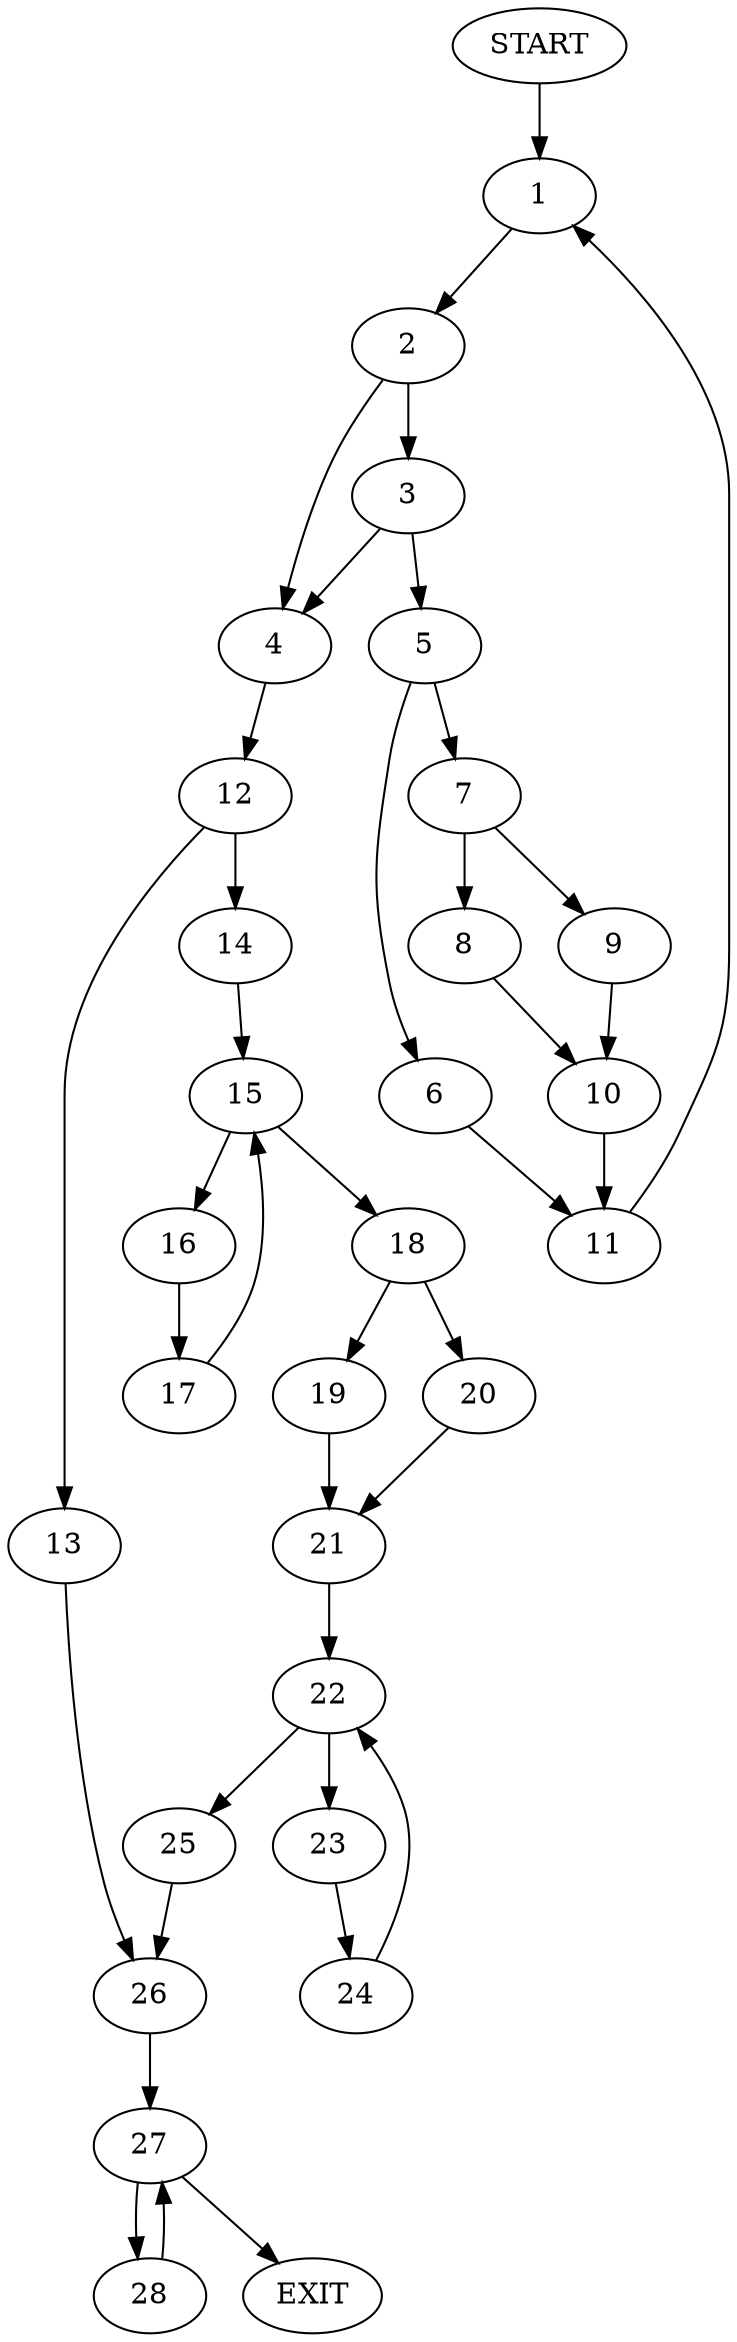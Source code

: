 digraph { 
0 [label="START"];
1;
2;
3;
4;
5;
6;
7;
8;
9;
10;
11;
12;
13;
14;
15;
16;
17;
18;
19;
20;
21;
22;
23;
24;
25;
26;
27;
28;
29[label="EXIT"];
0 -> 1;
1 -> 2;
2 -> 4;
2 -> 3;
3 -> 4;
3 -> 5;
4 -> 12;
5 -> 6;
5 -> 7;
6 -> 11;
7 -> 8;
7 -> 9;
8 -> 10;
9 -> 10;
10 -> 11;
11 -> 1;
12 -> 13;
12 -> 14;
13 -> 26;
14 -> 15;
15 -> 16;
15 -> 18;
16 -> 17;
17 -> 15;
18 -> 19;
18 -> 20;
19 -> 21;
20 -> 21;
21 -> 22;
22 -> 23;
22 -> 25;
23 -> 24;
24 -> 22;
25 -> 26;
26 -> 27;
27 -> 28;
27 -> 29;
28 -> 27;
}